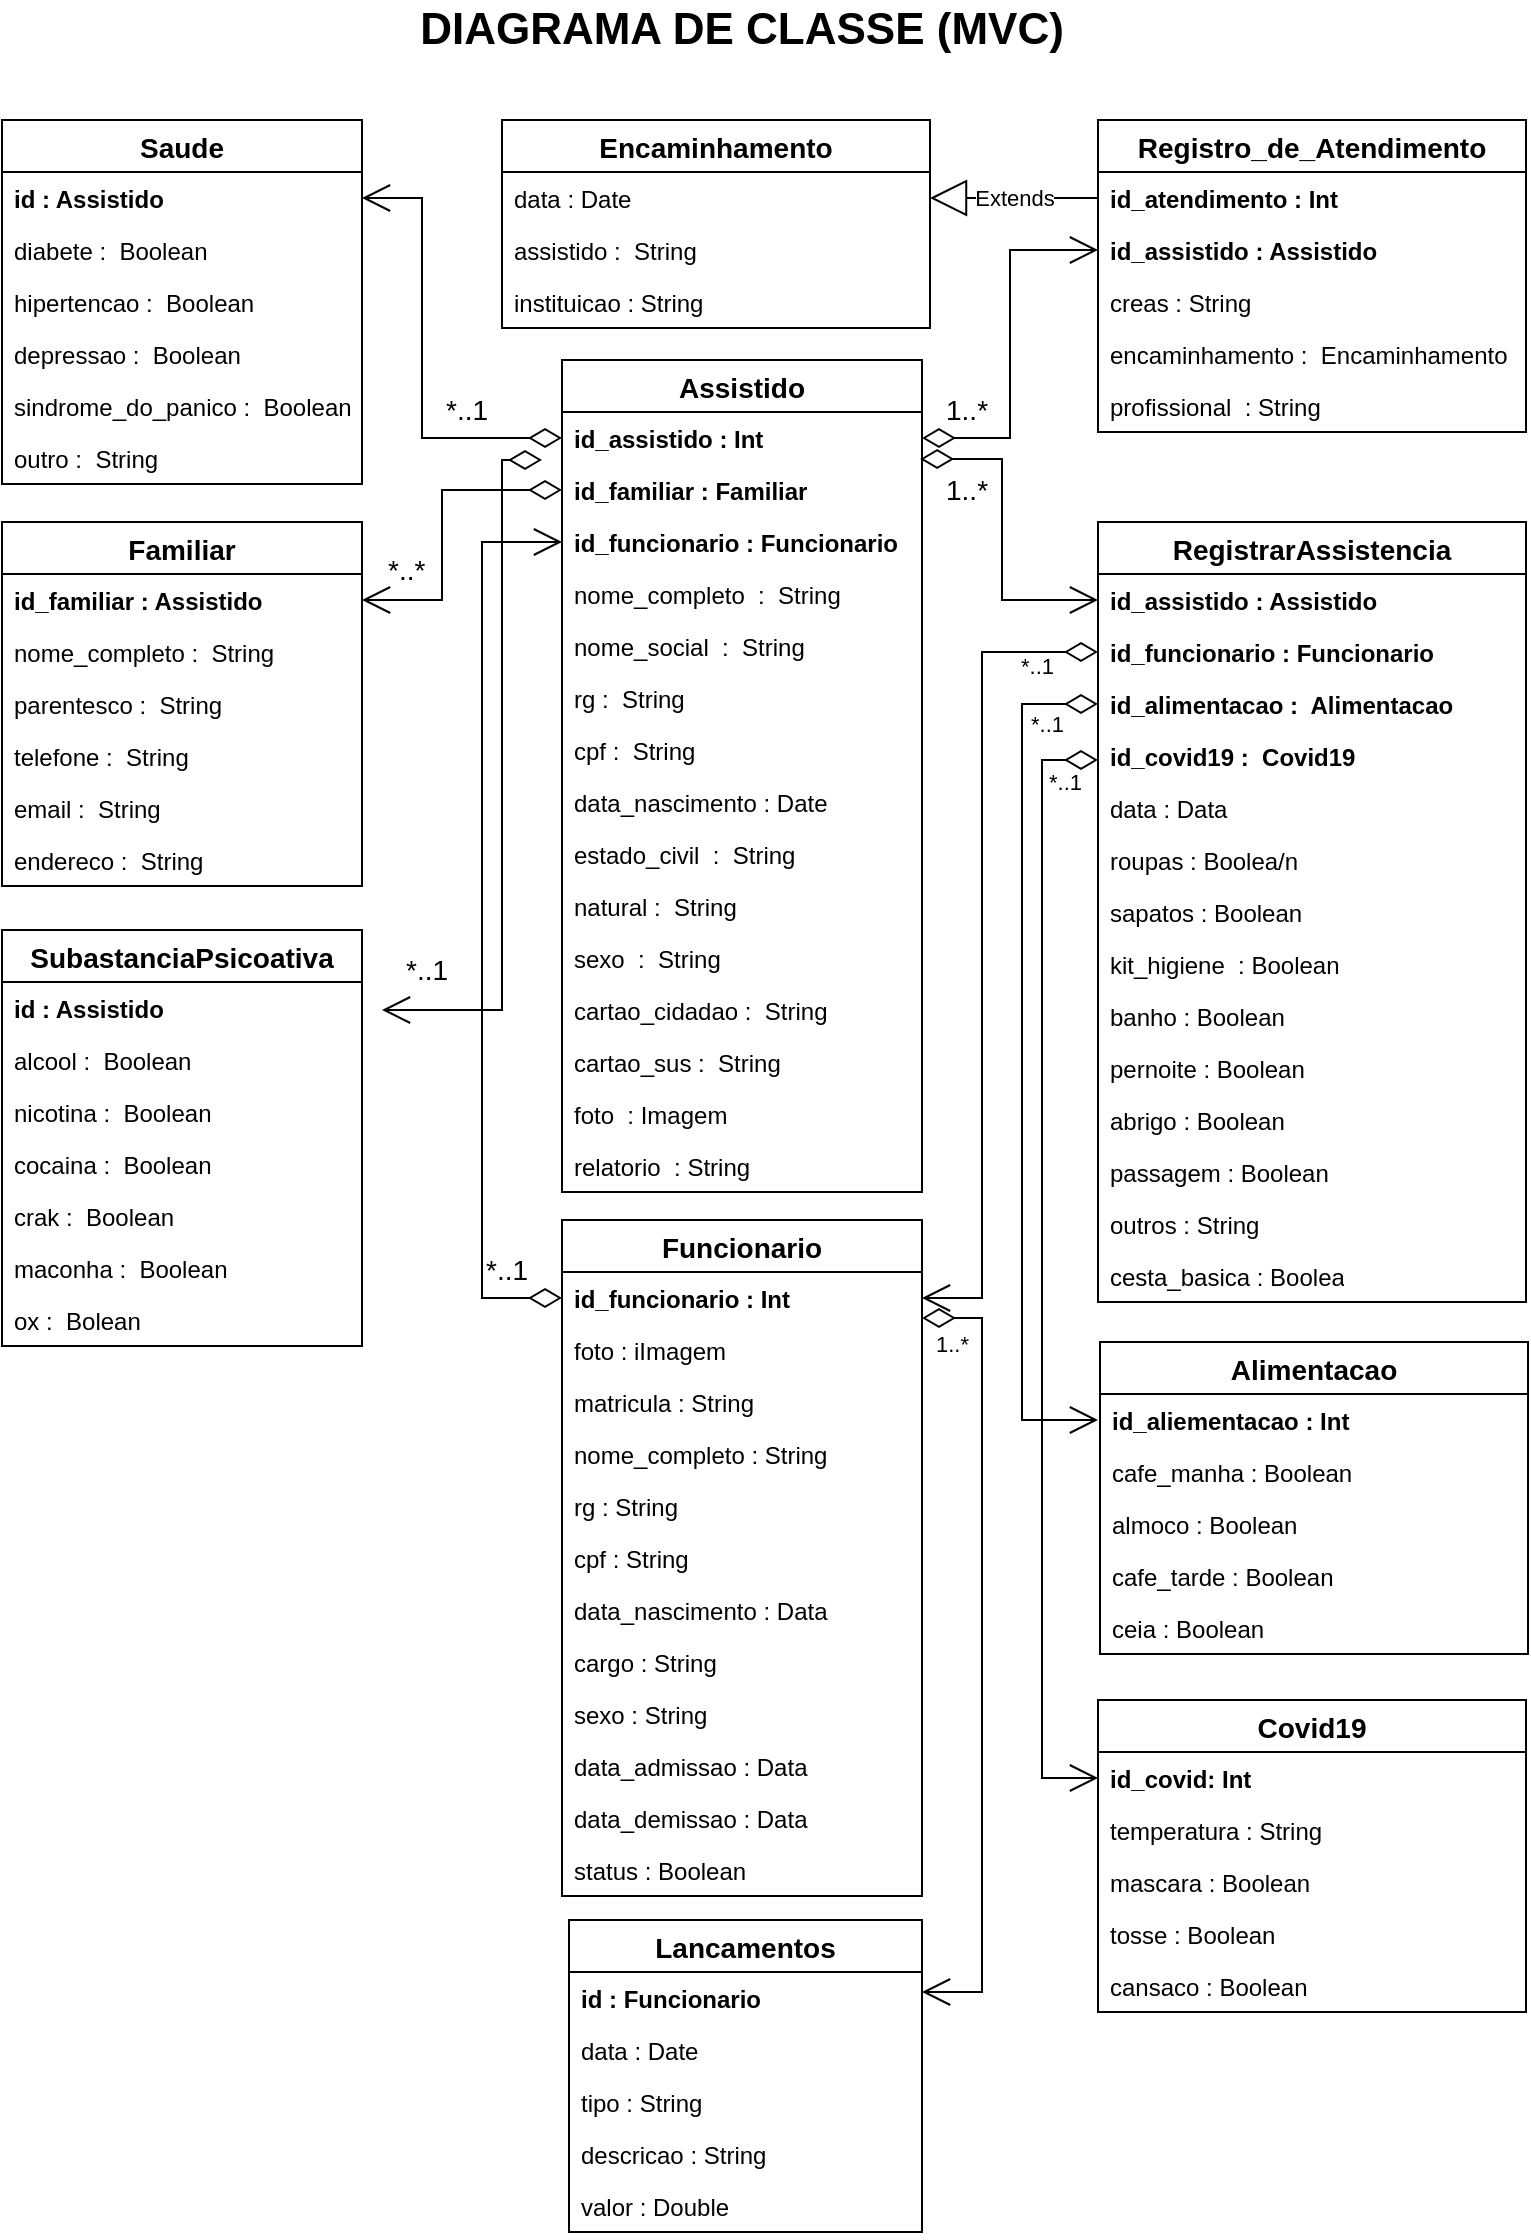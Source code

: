 <mxfile version="16.6.1" type="device"><diagram id="DIcreP77jRd5y2F-mTkE" name="Page-1"><mxGraphModel dx="1422" dy="762" grid="1" gridSize="10" guides="1" tooltips="1" connect="1" arrows="1" fold="1" page="1" pageScale="1" pageWidth="827" pageHeight="1169" math="0" shadow="0"><root><mxCell id="0"/><mxCell id="1" parent="0"/><mxCell id="eaZsyKEzgqbfOsxYwFfG-1" value="Assistido" style="swimlane;fontStyle=1;childLayout=stackLayout;horizontal=1;startSize=26;fillColor=none;horizontalStack=0;resizeParent=1;resizeParentMax=0;resizeLast=0;collapsible=1;marginBottom=0;fontSize=14;" vertex="1" parent="1"><mxGeometry x="320" y="200" width="180" height="416" as="geometry"/></mxCell><mxCell id="eaZsyKEzgqbfOsxYwFfG-2" value="id_assistido : Int" style="text;strokeColor=none;fillColor=none;align=left;verticalAlign=top;spacingLeft=4;spacingRight=4;overflow=hidden;rotatable=0;points=[[0,0.5],[1,0.5]];portConstraint=eastwest;fontStyle=1" vertex="1" parent="eaZsyKEzgqbfOsxYwFfG-1"><mxGeometry y="26" width="180" height="26" as="geometry"/></mxCell><mxCell id="eaZsyKEzgqbfOsxYwFfG-3" value="id_familiar : Familiar" style="text;strokeColor=none;fillColor=none;align=left;verticalAlign=top;spacingLeft=4;spacingRight=4;overflow=hidden;rotatable=0;points=[[0,0.5],[1,0.5]];portConstraint=eastwest;fontStyle=1" vertex="1" parent="eaZsyKEzgqbfOsxYwFfG-1"><mxGeometry y="52" width="180" height="26" as="geometry"/></mxCell><mxCell id="eaZsyKEzgqbfOsxYwFfG-4" value="id_funcionario : Funcionario" style="text;strokeColor=none;fillColor=none;align=left;verticalAlign=top;spacingLeft=4;spacingRight=4;overflow=hidden;rotatable=0;points=[[0,0.5],[1,0.5]];portConstraint=eastwest;fontStyle=1" vertex="1" parent="eaZsyKEzgqbfOsxYwFfG-1"><mxGeometry y="78" width="180" height="26" as="geometry"/></mxCell><mxCell id="eaZsyKEzgqbfOsxYwFfG-5" value="nome_completo  :  String" style="text;strokeColor=none;fillColor=none;align=left;verticalAlign=top;spacingLeft=4;spacingRight=4;overflow=hidden;rotatable=0;points=[[0,0.5],[1,0.5]];portConstraint=eastwest;" vertex="1" parent="eaZsyKEzgqbfOsxYwFfG-1"><mxGeometry y="104" width="180" height="26" as="geometry"/></mxCell><mxCell id="eaZsyKEzgqbfOsxYwFfG-6" value="nome_social  :  String" style="text;strokeColor=none;fillColor=none;align=left;verticalAlign=top;spacingLeft=4;spacingRight=4;overflow=hidden;rotatable=0;points=[[0,0.5],[1,0.5]];portConstraint=eastwest;" vertex="1" parent="eaZsyKEzgqbfOsxYwFfG-1"><mxGeometry y="130" width="180" height="26" as="geometry"/></mxCell><mxCell id="eaZsyKEzgqbfOsxYwFfG-7" value="rg :  String    " style="text;strokeColor=none;fillColor=none;align=left;verticalAlign=top;spacingLeft=4;spacingRight=4;overflow=hidden;rotatable=0;points=[[0,0.5],[1,0.5]];portConstraint=eastwest;" vertex="1" parent="eaZsyKEzgqbfOsxYwFfG-1"><mxGeometry y="156" width="180" height="26" as="geometry"/></mxCell><mxCell id="eaZsyKEzgqbfOsxYwFfG-8" value="cpf :  String" style="text;strokeColor=none;fillColor=none;align=left;verticalAlign=top;spacingLeft=4;spacingRight=4;overflow=hidden;rotatable=0;points=[[0,0.5],[1,0.5]];portConstraint=eastwest;" vertex="1" parent="eaZsyKEzgqbfOsxYwFfG-1"><mxGeometry y="182" width="180" height="26" as="geometry"/></mxCell><mxCell id="eaZsyKEzgqbfOsxYwFfG-9" value="data_nascimento : Date" style="text;strokeColor=none;fillColor=none;align=left;verticalAlign=top;spacingLeft=4;spacingRight=4;overflow=hidden;rotatable=0;points=[[0,0.5],[1,0.5]];portConstraint=eastwest;" vertex="1" parent="eaZsyKEzgqbfOsxYwFfG-1"><mxGeometry y="208" width="180" height="26" as="geometry"/></mxCell><mxCell id="eaZsyKEzgqbfOsxYwFfG-10" value="estado_civil  :  String" style="text;strokeColor=none;fillColor=none;align=left;verticalAlign=top;spacingLeft=4;spacingRight=4;overflow=hidden;rotatable=0;points=[[0,0.5],[1,0.5]];portConstraint=eastwest;whiteSpace=wrap;" vertex="1" parent="eaZsyKEzgqbfOsxYwFfG-1"><mxGeometry y="234" width="180" height="26" as="geometry"/></mxCell><mxCell id="eaZsyKEzgqbfOsxYwFfG-11" value="natural :  String" style="text;strokeColor=none;fillColor=none;align=left;verticalAlign=top;spacingLeft=4;spacingRight=4;overflow=hidden;rotatable=0;points=[[0,0.5],[1,0.5]];portConstraint=eastwest;whiteSpace=wrap;" vertex="1" parent="eaZsyKEzgqbfOsxYwFfG-1"><mxGeometry y="260" width="180" height="26" as="geometry"/></mxCell><mxCell id="eaZsyKEzgqbfOsxYwFfG-12" value="sexo  :  String" style="text;strokeColor=none;fillColor=none;align=left;verticalAlign=top;spacingLeft=4;spacingRight=4;overflow=hidden;rotatable=0;points=[[0,0.5],[1,0.5]];portConstraint=eastwest;whiteSpace=wrap;" vertex="1" parent="eaZsyKEzgqbfOsxYwFfG-1"><mxGeometry y="286" width="180" height="26" as="geometry"/></mxCell><mxCell id="eaZsyKEzgqbfOsxYwFfG-13" value="cartao_cidadao :  String" style="text;strokeColor=none;fillColor=none;align=left;verticalAlign=top;spacingLeft=4;spacingRight=4;overflow=hidden;rotatable=0;points=[[0,0.5],[1,0.5]];portConstraint=eastwest;whiteSpace=wrap;" vertex="1" parent="eaZsyKEzgqbfOsxYwFfG-1"><mxGeometry y="312" width="180" height="26" as="geometry"/></mxCell><mxCell id="eaZsyKEzgqbfOsxYwFfG-14" value="cartao_sus :  String" style="text;strokeColor=none;fillColor=none;align=left;verticalAlign=top;spacingLeft=4;spacingRight=4;overflow=hidden;rotatable=0;points=[[0,0.5],[1,0.5]];portConstraint=eastwest;whiteSpace=wrap;" vertex="1" parent="eaZsyKEzgqbfOsxYwFfG-1"><mxGeometry y="338" width="180" height="26" as="geometry"/></mxCell><mxCell id="eaZsyKEzgqbfOsxYwFfG-15" value="" style="endArrow=open;html=1;endSize=12;startArrow=diamondThin;startSize=14;startFill=0;edgeStyle=orthogonalEdgeStyle;rounded=0;fontSize=14;" edge="1" parent="eaZsyKEzgqbfOsxYwFfG-1"><mxGeometry relative="1" as="geometry"><mxPoint x="-10" y="50" as="sourcePoint"/><mxPoint x="-90" y="325" as="targetPoint"/><Array as="points"><mxPoint x="-30" y="325"/></Array></mxGeometry></mxCell><mxCell id="eaZsyKEzgqbfOsxYwFfG-16" value="*..*" style="edgeLabel;resizable=0;html=1;align=left;verticalAlign=top;fontSize=14;" connectable="0" vertex="1" parent="eaZsyKEzgqbfOsxYwFfG-15"><mxGeometry x="-1" relative="1" as="geometry"><mxPoint x="-79" y="40" as="offset"/></mxGeometry></mxCell><mxCell id="eaZsyKEzgqbfOsxYwFfG-17" value="1..*" style="edgeLabel;resizable=0;html=1;align=left;verticalAlign=top;fontSize=14;" connectable="0" vertex="1" parent="eaZsyKEzgqbfOsxYwFfG-15"><mxGeometry x="-1" relative="1" as="geometry"><mxPoint x="200" as="offset"/></mxGeometry></mxCell><mxCell id="eaZsyKEzgqbfOsxYwFfG-18" value="foto  : Imagem" style="text;strokeColor=none;fillColor=none;align=left;verticalAlign=top;spacingLeft=4;spacingRight=4;overflow=hidden;rotatable=0;points=[[0,0.5],[1,0.5]];portConstraint=eastwest;whiteSpace=wrap;" vertex="1" parent="eaZsyKEzgqbfOsxYwFfG-1"><mxGeometry y="364" width="180" height="26" as="geometry"/></mxCell><mxCell id="eaZsyKEzgqbfOsxYwFfG-19" value="relatorio  : String" style="text;strokeColor=none;fillColor=none;align=left;verticalAlign=top;spacingLeft=4;spacingRight=4;overflow=hidden;rotatable=0;points=[[0,0.5],[1,0.5]];portConstraint=eastwest;whiteSpace=wrap;" vertex="1" parent="eaZsyKEzgqbfOsxYwFfG-1"><mxGeometry y="390" width="180" height="26" as="geometry"/></mxCell><mxCell id="eaZsyKEzgqbfOsxYwFfG-20" value="Familiar" style="swimlane;fontStyle=1;childLayout=stackLayout;horizontal=1;startSize=26;fillColor=none;horizontalStack=0;resizeParent=1;resizeParentMax=0;resizeLast=0;collapsible=1;marginBottom=0;fontSize=14;" vertex="1" parent="1"><mxGeometry x="40" y="281" width="180" height="182" as="geometry"/></mxCell><mxCell id="eaZsyKEzgqbfOsxYwFfG-21" value="id_familiar : Assistido" style="text;strokeColor=none;fillColor=none;align=left;verticalAlign=top;spacingLeft=4;spacingRight=4;overflow=hidden;rotatable=0;points=[[0,0.5],[1,0.5]];portConstraint=eastwest;fontStyle=1" vertex="1" parent="eaZsyKEzgqbfOsxYwFfG-20"><mxGeometry y="26" width="180" height="26" as="geometry"/></mxCell><mxCell id="eaZsyKEzgqbfOsxYwFfG-22" value="nome_completo :  String" style="text;strokeColor=none;fillColor=none;align=left;verticalAlign=top;spacingLeft=4;spacingRight=4;overflow=hidden;rotatable=0;points=[[0,0.5],[1,0.5]];portConstraint=eastwest;" vertex="1" parent="eaZsyKEzgqbfOsxYwFfG-20"><mxGeometry y="52" width="180" height="26" as="geometry"/></mxCell><mxCell id="eaZsyKEzgqbfOsxYwFfG-23" value="parentesco :  String" style="text;strokeColor=none;fillColor=none;align=left;verticalAlign=top;spacingLeft=4;spacingRight=4;overflow=hidden;rotatable=0;points=[[0,0.5],[1,0.5]];portConstraint=eastwest;" vertex="1" parent="eaZsyKEzgqbfOsxYwFfG-20"><mxGeometry y="78" width="180" height="26" as="geometry"/></mxCell><mxCell id="eaZsyKEzgqbfOsxYwFfG-24" value="telefone :  String" style="text;strokeColor=none;fillColor=none;align=left;verticalAlign=top;spacingLeft=4;spacingRight=4;overflow=hidden;rotatable=0;points=[[0,0.5],[1,0.5]];portConstraint=eastwest;" vertex="1" parent="eaZsyKEzgqbfOsxYwFfG-20"><mxGeometry y="104" width="180" height="26" as="geometry"/></mxCell><mxCell id="eaZsyKEzgqbfOsxYwFfG-25" value="email :  String" style="text;strokeColor=none;fillColor=none;align=left;verticalAlign=top;spacingLeft=4;spacingRight=4;overflow=hidden;rotatable=0;points=[[0,0.5],[1,0.5]];portConstraint=eastwest;" vertex="1" parent="eaZsyKEzgqbfOsxYwFfG-20"><mxGeometry y="130" width="180" height="26" as="geometry"/></mxCell><mxCell id="eaZsyKEzgqbfOsxYwFfG-26" value="endereco :  String" style="text;strokeColor=none;fillColor=none;align=left;verticalAlign=top;spacingLeft=4;spacingRight=4;overflow=hidden;rotatable=0;points=[[0,0.5],[1,0.5]];portConstraint=eastwest;" vertex="1" parent="eaZsyKEzgqbfOsxYwFfG-20"><mxGeometry y="156" width="180" height="26" as="geometry"/></mxCell><mxCell id="eaZsyKEzgqbfOsxYwFfG-27" value="Funcionario" style="swimlane;fontStyle=1;childLayout=stackLayout;horizontal=1;startSize=26;fillColor=none;horizontalStack=0;resizeParent=1;resizeParentMax=0;resizeLast=0;collapsible=1;marginBottom=0;fontSize=14;" vertex="1" parent="1"><mxGeometry x="320" y="630" width="180" height="338" as="geometry"/></mxCell><mxCell id="eaZsyKEzgqbfOsxYwFfG-28" value="id_funcionario : Int" style="text;strokeColor=none;fillColor=none;align=left;verticalAlign=top;spacingLeft=4;spacingRight=4;overflow=hidden;rotatable=0;points=[[0,0.5],[1,0.5]];portConstraint=eastwest;fontStyle=1" vertex="1" parent="eaZsyKEzgqbfOsxYwFfG-27"><mxGeometry y="26" width="180" height="26" as="geometry"/></mxCell><mxCell id="eaZsyKEzgqbfOsxYwFfG-29" value="foto : iImagem" style="text;strokeColor=none;fillColor=none;align=left;verticalAlign=top;spacingLeft=4;spacingRight=4;overflow=hidden;rotatable=0;points=[[0,0.5],[1,0.5]];portConstraint=eastwest;" vertex="1" parent="eaZsyKEzgqbfOsxYwFfG-27"><mxGeometry y="52" width="180" height="26" as="geometry"/></mxCell><mxCell id="eaZsyKEzgqbfOsxYwFfG-30" value="matricula : String" style="text;strokeColor=none;fillColor=none;align=left;verticalAlign=top;spacingLeft=4;spacingRight=4;overflow=hidden;rotatable=0;points=[[0,0.5],[1,0.5]];portConstraint=eastwest;" vertex="1" parent="eaZsyKEzgqbfOsxYwFfG-27"><mxGeometry y="78" width="180" height="26" as="geometry"/></mxCell><mxCell id="eaZsyKEzgqbfOsxYwFfG-31" value="nome_completo : String" style="text;strokeColor=none;fillColor=none;align=left;verticalAlign=top;spacingLeft=4;spacingRight=4;overflow=hidden;rotatable=0;points=[[0,0.5],[1,0.5]];portConstraint=eastwest;" vertex="1" parent="eaZsyKEzgqbfOsxYwFfG-27"><mxGeometry y="104" width="180" height="26" as="geometry"/></mxCell><mxCell id="eaZsyKEzgqbfOsxYwFfG-32" value="rg : String" style="text;strokeColor=none;fillColor=none;align=left;verticalAlign=top;spacingLeft=4;spacingRight=4;overflow=hidden;rotatable=0;points=[[0,0.5],[1,0.5]];portConstraint=eastwest;" vertex="1" parent="eaZsyKEzgqbfOsxYwFfG-27"><mxGeometry y="130" width="180" height="26" as="geometry"/></mxCell><mxCell id="eaZsyKEzgqbfOsxYwFfG-33" value="cpf : String" style="text;strokeColor=none;fillColor=none;align=left;verticalAlign=top;spacingLeft=4;spacingRight=4;overflow=hidden;rotatable=0;points=[[0,0.5],[1,0.5]];portConstraint=eastwest;" vertex="1" parent="eaZsyKEzgqbfOsxYwFfG-27"><mxGeometry y="156" width="180" height="26" as="geometry"/></mxCell><mxCell id="eaZsyKEzgqbfOsxYwFfG-34" value="data_nascimento : Data" style="text;strokeColor=none;fillColor=none;align=left;verticalAlign=top;spacingLeft=4;spacingRight=4;overflow=hidden;rotatable=0;points=[[0,0.5],[1,0.5]];portConstraint=eastwest;" vertex="1" parent="eaZsyKEzgqbfOsxYwFfG-27"><mxGeometry y="182" width="180" height="26" as="geometry"/></mxCell><mxCell id="eaZsyKEzgqbfOsxYwFfG-35" value="cargo : String" style="text;strokeColor=none;fillColor=none;align=left;verticalAlign=top;spacingLeft=4;spacingRight=4;overflow=hidden;rotatable=0;points=[[0,0.5],[1,0.5]];portConstraint=eastwest;" vertex="1" parent="eaZsyKEzgqbfOsxYwFfG-27"><mxGeometry y="208" width="180" height="26" as="geometry"/></mxCell><mxCell id="eaZsyKEzgqbfOsxYwFfG-36" value="sexo : String" style="text;strokeColor=none;fillColor=none;align=left;verticalAlign=top;spacingLeft=4;spacingRight=4;overflow=hidden;rotatable=0;points=[[0,0.5],[1,0.5]];portConstraint=eastwest;" vertex="1" parent="eaZsyKEzgqbfOsxYwFfG-27"><mxGeometry y="234" width="180" height="26" as="geometry"/></mxCell><mxCell id="eaZsyKEzgqbfOsxYwFfG-37" value="data_admissao : Data" style="text;strokeColor=none;fillColor=none;align=left;verticalAlign=top;spacingLeft=4;spacingRight=4;overflow=hidden;rotatable=0;points=[[0,0.5],[1,0.5]];portConstraint=eastwest;" vertex="1" parent="eaZsyKEzgqbfOsxYwFfG-27"><mxGeometry y="260" width="180" height="26" as="geometry"/></mxCell><mxCell id="eaZsyKEzgqbfOsxYwFfG-38" value="data_demissao : Data" style="text;strokeColor=none;fillColor=none;align=left;verticalAlign=top;spacingLeft=4;spacingRight=4;overflow=hidden;rotatable=0;points=[[0,0.5],[1,0.5]];portConstraint=eastwest;" vertex="1" parent="eaZsyKEzgqbfOsxYwFfG-27"><mxGeometry y="286" width="180" height="26" as="geometry"/></mxCell><mxCell id="eaZsyKEzgqbfOsxYwFfG-39" value="status : Boolean" style="text;strokeColor=none;fillColor=none;align=left;verticalAlign=top;spacingLeft=4;spacingRight=4;overflow=hidden;rotatable=0;points=[[0,0.5],[1,0.5]];portConstraint=eastwest;" vertex="1" parent="eaZsyKEzgqbfOsxYwFfG-27"><mxGeometry y="312" width="180" height="26" as="geometry"/></mxCell><mxCell id="eaZsyKEzgqbfOsxYwFfG-40" value="RegistrarAssistencia" style="swimlane;fontStyle=1;childLayout=stackLayout;horizontal=1;startSize=26;fillColor=none;horizontalStack=0;resizeParent=1;resizeParentMax=0;resizeLast=0;collapsible=1;marginBottom=0;fontSize=14;" vertex="1" parent="1"><mxGeometry x="588" y="281" width="214" height="390" as="geometry"/></mxCell><mxCell id="eaZsyKEzgqbfOsxYwFfG-41" value="id_assistido : Assistido" style="text;strokeColor=none;fillColor=none;align=left;verticalAlign=top;spacingLeft=4;spacingRight=4;overflow=hidden;rotatable=0;points=[[0,0.5],[1,0.5]];portConstraint=eastwest;fontStyle=1" vertex="1" parent="eaZsyKEzgqbfOsxYwFfG-40"><mxGeometry y="26" width="214" height="26" as="geometry"/></mxCell><mxCell id="eaZsyKEzgqbfOsxYwFfG-42" value="id_funcionario : Funcionario" style="text;strokeColor=none;fillColor=none;align=left;verticalAlign=top;spacingLeft=4;spacingRight=4;overflow=hidden;rotatable=0;points=[[0,0.5],[1,0.5]];portConstraint=eastwest;fontStyle=1" vertex="1" parent="eaZsyKEzgqbfOsxYwFfG-40"><mxGeometry y="52" width="214" height="26" as="geometry"/></mxCell><mxCell id="eaZsyKEzgqbfOsxYwFfG-43" value="id_alimentacao :  Alimentacao" style="text;strokeColor=none;fillColor=none;align=left;verticalAlign=top;spacingLeft=4;spacingRight=4;overflow=hidden;rotatable=0;points=[[0,0.5],[1,0.5]];portConstraint=eastwest;fontStyle=1" vertex="1" parent="eaZsyKEzgqbfOsxYwFfG-40"><mxGeometry y="78" width="214" height="26" as="geometry"/></mxCell><mxCell id="eaZsyKEzgqbfOsxYwFfG-44" value="id_covid19 :  Covid19" style="text;strokeColor=none;fillColor=none;align=left;verticalAlign=top;spacingLeft=4;spacingRight=4;overflow=hidden;rotatable=0;points=[[0,0.5],[1,0.5]];portConstraint=eastwest;fontStyle=1" vertex="1" parent="eaZsyKEzgqbfOsxYwFfG-40"><mxGeometry y="104" width="214" height="26" as="geometry"/></mxCell><mxCell id="eaZsyKEzgqbfOsxYwFfG-45" value="data : Data" style="text;strokeColor=none;fillColor=none;align=left;verticalAlign=top;spacingLeft=4;spacingRight=4;overflow=hidden;rotatable=0;points=[[0,0.5],[1,0.5]];portConstraint=eastwest;" vertex="1" parent="eaZsyKEzgqbfOsxYwFfG-40"><mxGeometry y="130" width="214" height="26" as="geometry"/></mxCell><mxCell id="eaZsyKEzgqbfOsxYwFfG-46" value="roupas : Boolea/n" style="text;strokeColor=none;fillColor=none;align=left;verticalAlign=top;spacingLeft=4;spacingRight=4;overflow=hidden;rotatable=0;points=[[0,0.5],[1,0.5]];portConstraint=eastwest;whiteSpace=wrap;" vertex="1" parent="eaZsyKEzgqbfOsxYwFfG-40"><mxGeometry y="156" width="214" height="26" as="geometry"/></mxCell><mxCell id="eaZsyKEzgqbfOsxYwFfG-47" value="sapatos : Boolean" style="text;strokeColor=none;fillColor=none;align=left;verticalAlign=top;spacingLeft=4;spacingRight=4;overflow=hidden;rotatable=0;points=[[0,0.5],[1,0.5]];portConstraint=eastwest;whiteSpace=wrap;" vertex="1" parent="eaZsyKEzgqbfOsxYwFfG-40"><mxGeometry y="182" width="214" height="26" as="geometry"/></mxCell><mxCell id="eaZsyKEzgqbfOsxYwFfG-48" value="kit_higiene  : Boolean" style="text;strokeColor=none;fillColor=none;align=left;verticalAlign=top;spacingLeft=4;spacingRight=4;overflow=hidden;rotatable=0;points=[[0,0.5],[1,0.5]];portConstraint=eastwest;" vertex="1" parent="eaZsyKEzgqbfOsxYwFfG-40"><mxGeometry y="208" width="214" height="26" as="geometry"/></mxCell><mxCell id="eaZsyKEzgqbfOsxYwFfG-49" value="banho : Boolean" style="text;strokeColor=none;fillColor=none;align=left;verticalAlign=top;spacingLeft=4;spacingRight=4;overflow=hidden;rotatable=0;points=[[0,0.5],[1,0.5]];portConstraint=eastwest;" vertex="1" parent="eaZsyKEzgqbfOsxYwFfG-40"><mxGeometry y="234" width="214" height="26" as="geometry"/></mxCell><mxCell id="eaZsyKEzgqbfOsxYwFfG-50" value="pernoite : Boolean" style="text;strokeColor=none;fillColor=none;align=left;verticalAlign=top;spacingLeft=4;spacingRight=4;overflow=hidden;rotatable=0;points=[[0,0.5],[1,0.5]];portConstraint=eastwest;whiteSpace=wrap;" vertex="1" parent="eaZsyKEzgqbfOsxYwFfG-40"><mxGeometry y="260" width="214" height="26" as="geometry"/></mxCell><mxCell id="eaZsyKEzgqbfOsxYwFfG-51" value="abrigo : Boolean" style="text;strokeColor=none;fillColor=none;align=left;verticalAlign=top;spacingLeft=4;spacingRight=4;overflow=hidden;rotatable=0;points=[[0,0.5],[1,0.5]];portConstraint=eastwest;whiteSpace=wrap;" vertex="1" parent="eaZsyKEzgqbfOsxYwFfG-40"><mxGeometry y="286" width="214" height="26" as="geometry"/></mxCell><mxCell id="eaZsyKEzgqbfOsxYwFfG-52" value="passagem : Boolean" style="text;strokeColor=none;fillColor=none;align=left;verticalAlign=top;spacingLeft=4;spacingRight=4;overflow=hidden;rotatable=0;points=[[0,0.5],[1,0.5]];portConstraint=eastwest;whiteSpace=wrap;" vertex="1" parent="eaZsyKEzgqbfOsxYwFfG-40"><mxGeometry y="312" width="214" height="26" as="geometry"/></mxCell><mxCell id="eaZsyKEzgqbfOsxYwFfG-53" value="outros : String" style="text;strokeColor=none;fillColor=none;align=left;verticalAlign=top;spacingLeft=4;spacingRight=4;overflow=hidden;rotatable=0;points=[[0,0.5],[1,0.5]];portConstraint=eastwest;whiteSpace=wrap;" vertex="1" parent="eaZsyKEzgqbfOsxYwFfG-40"><mxGeometry y="338" width="214" height="26" as="geometry"/></mxCell><mxCell id="eaZsyKEzgqbfOsxYwFfG-54" value="cesta_basica : Boolea" style="text;strokeColor=none;fillColor=none;align=left;verticalAlign=top;spacingLeft=4;spacingRight=4;overflow=hidden;rotatable=0;points=[[0,0.5],[1,0.5]];portConstraint=eastwest;whiteSpace=wrap;" vertex="1" parent="eaZsyKEzgqbfOsxYwFfG-40"><mxGeometry y="364" width="214" height="26" as="geometry"/></mxCell><mxCell id="eaZsyKEzgqbfOsxYwFfG-55" value="SubastanciaPsicoativa" style="swimlane;fontStyle=1;childLayout=stackLayout;horizontal=1;startSize=26;fillColor=none;horizontalStack=0;resizeParent=1;resizeParentMax=0;resizeLast=0;collapsible=1;marginBottom=0;fontSize=14;" vertex="1" parent="1"><mxGeometry x="40" y="485" width="180" height="208" as="geometry"/></mxCell><mxCell id="eaZsyKEzgqbfOsxYwFfG-56" value="id : Assistido" style="text;strokeColor=none;fillColor=none;align=left;verticalAlign=top;spacingLeft=4;spacingRight=4;overflow=hidden;rotatable=0;points=[[0,0.5],[1,0.5]];portConstraint=eastwest;fontStyle=1" vertex="1" parent="eaZsyKEzgqbfOsxYwFfG-55"><mxGeometry y="26" width="180" height="26" as="geometry"/></mxCell><mxCell id="eaZsyKEzgqbfOsxYwFfG-57" value="alcool :  Boolean" style="text;strokeColor=none;fillColor=none;align=left;verticalAlign=top;spacingLeft=4;spacingRight=4;overflow=hidden;rotatable=0;points=[[0,0.5],[1,0.5]];portConstraint=eastwest;" vertex="1" parent="eaZsyKEzgqbfOsxYwFfG-55"><mxGeometry y="52" width="180" height="26" as="geometry"/></mxCell><mxCell id="eaZsyKEzgqbfOsxYwFfG-58" value="nicotina :  Boolean" style="text;strokeColor=none;fillColor=none;align=left;verticalAlign=top;spacingLeft=4;spacingRight=4;overflow=hidden;rotatable=0;points=[[0,0.5],[1,0.5]];portConstraint=eastwest;" vertex="1" parent="eaZsyKEzgqbfOsxYwFfG-55"><mxGeometry y="78" width="180" height="26" as="geometry"/></mxCell><mxCell id="eaZsyKEzgqbfOsxYwFfG-59" value="cocaina :  Boolean" style="text;strokeColor=none;fillColor=none;align=left;verticalAlign=top;spacingLeft=4;spacingRight=4;overflow=hidden;rotatable=0;points=[[0,0.5],[1,0.5]];portConstraint=eastwest;" vertex="1" parent="eaZsyKEzgqbfOsxYwFfG-55"><mxGeometry y="104" width="180" height="26" as="geometry"/></mxCell><mxCell id="eaZsyKEzgqbfOsxYwFfG-60" value="crak :  Boolean" style="text;strokeColor=none;fillColor=none;align=left;verticalAlign=top;spacingLeft=4;spacingRight=4;overflow=hidden;rotatable=0;points=[[0,0.5],[1,0.5]];portConstraint=eastwest;" vertex="1" parent="eaZsyKEzgqbfOsxYwFfG-55"><mxGeometry y="130" width="180" height="26" as="geometry"/></mxCell><mxCell id="eaZsyKEzgqbfOsxYwFfG-61" value="maconha :  Boolean" style="text;strokeColor=none;fillColor=none;align=left;verticalAlign=top;spacingLeft=4;spacingRight=4;overflow=hidden;rotatable=0;points=[[0,0.5],[1,0.5]];portConstraint=eastwest;whiteSpace=wrap;" vertex="1" parent="eaZsyKEzgqbfOsxYwFfG-55"><mxGeometry y="156" width="180" height="26" as="geometry"/></mxCell><mxCell id="eaZsyKEzgqbfOsxYwFfG-62" value="ox :  Bolean" style="text;strokeColor=none;fillColor=none;align=left;verticalAlign=top;spacingLeft=4;spacingRight=4;overflow=hidden;rotatable=0;points=[[0,0.5],[1,0.5]];portConstraint=eastwest;whiteSpace=wrap;" vertex="1" parent="eaZsyKEzgqbfOsxYwFfG-55"><mxGeometry y="182" width="180" height="26" as="geometry"/></mxCell><mxCell id="eaZsyKEzgqbfOsxYwFfG-63" value="Registro_de_Atendimento" style="swimlane;fontStyle=1;childLayout=stackLayout;horizontal=1;startSize=26;fillColor=none;horizontalStack=0;resizeParent=1;resizeParentMax=0;resizeLast=0;collapsible=1;marginBottom=0;fontSize=14;" vertex="1" parent="1"><mxGeometry x="588" y="80" width="214" height="156" as="geometry"/></mxCell><mxCell id="eaZsyKEzgqbfOsxYwFfG-64" value="id_atendimento : Int" style="text;strokeColor=none;fillColor=none;align=left;verticalAlign=top;spacingLeft=4;spacingRight=4;overflow=hidden;rotatable=0;points=[[0,0.5],[1,0.5]];portConstraint=eastwest;fontStyle=1" vertex="1" parent="eaZsyKEzgqbfOsxYwFfG-63"><mxGeometry y="26" width="214" height="26" as="geometry"/></mxCell><mxCell id="eaZsyKEzgqbfOsxYwFfG-65" value="id_assistido : Assistido" style="text;strokeColor=none;fillColor=none;align=left;verticalAlign=top;spacingLeft=4;spacingRight=4;overflow=hidden;rotatable=0;points=[[0,0.5],[1,0.5]];portConstraint=eastwest;fontStyle=1" vertex="1" parent="eaZsyKEzgqbfOsxYwFfG-63"><mxGeometry y="52" width="214" height="26" as="geometry"/></mxCell><mxCell id="eaZsyKEzgqbfOsxYwFfG-66" value="creas : String" style="text;strokeColor=none;fillColor=none;align=left;verticalAlign=top;spacingLeft=4;spacingRight=4;overflow=hidden;rotatable=0;points=[[0,0.5],[1,0.5]];portConstraint=eastwest;" vertex="1" parent="eaZsyKEzgqbfOsxYwFfG-63"><mxGeometry y="78" width="214" height="26" as="geometry"/></mxCell><mxCell id="eaZsyKEzgqbfOsxYwFfG-67" value="encaminhamento :  Encaminhamento" style="text;strokeColor=none;fillColor=none;align=left;verticalAlign=top;spacingLeft=4;spacingRight=4;overflow=hidden;rotatable=0;points=[[0,0.5],[1,0.5]];portConstraint=eastwest;whiteSpace=wrap;" vertex="1" parent="eaZsyKEzgqbfOsxYwFfG-63"><mxGeometry y="104" width="214" height="26" as="geometry"/></mxCell><mxCell id="eaZsyKEzgqbfOsxYwFfG-68" value="profissional  : String" style="text;strokeColor=none;fillColor=none;align=left;verticalAlign=top;spacingLeft=4;spacingRight=4;overflow=hidden;rotatable=0;points=[[0,0.5],[1,0.5]];portConstraint=eastwest;" vertex="1" parent="eaZsyKEzgqbfOsxYwFfG-63"><mxGeometry y="130" width="214" height="26" as="geometry"/></mxCell><mxCell id="eaZsyKEzgqbfOsxYwFfG-69" value="Saude" style="swimlane;fontStyle=1;childLayout=stackLayout;horizontal=1;startSize=26;fillColor=none;horizontalStack=0;resizeParent=1;resizeParentMax=0;resizeLast=0;collapsible=1;marginBottom=0;fontSize=14;" vertex="1" parent="1"><mxGeometry x="40" y="80" width="180" height="182" as="geometry"/></mxCell><mxCell id="eaZsyKEzgqbfOsxYwFfG-70" value="id : Assistido" style="text;strokeColor=none;fillColor=none;align=left;verticalAlign=top;spacingLeft=4;spacingRight=4;overflow=hidden;rotatable=0;points=[[0,0.5],[1,0.5]];portConstraint=eastwest;fontStyle=1" vertex="1" parent="eaZsyKEzgqbfOsxYwFfG-69"><mxGeometry y="26" width="180" height="26" as="geometry"/></mxCell><mxCell id="eaZsyKEzgqbfOsxYwFfG-71" value="diabete :  Boolean" style="text;strokeColor=none;fillColor=none;align=left;verticalAlign=top;spacingLeft=4;spacingRight=4;overflow=hidden;rotatable=0;points=[[0,0.5],[1,0.5]];portConstraint=eastwest;" vertex="1" parent="eaZsyKEzgqbfOsxYwFfG-69"><mxGeometry y="52" width="180" height="26" as="geometry"/></mxCell><mxCell id="eaZsyKEzgqbfOsxYwFfG-72" value="hipertencao :  Boolean" style="text;strokeColor=none;fillColor=none;align=left;verticalAlign=top;spacingLeft=4;spacingRight=4;overflow=hidden;rotatable=0;points=[[0,0.5],[1,0.5]];portConstraint=eastwest;" vertex="1" parent="eaZsyKEzgqbfOsxYwFfG-69"><mxGeometry y="78" width="180" height="26" as="geometry"/></mxCell><mxCell id="eaZsyKEzgqbfOsxYwFfG-73" value="depressao :  Boolean" style="text;strokeColor=none;fillColor=none;align=left;verticalAlign=top;spacingLeft=4;spacingRight=4;overflow=hidden;rotatable=0;points=[[0,0.5],[1,0.5]];portConstraint=eastwest;" vertex="1" parent="eaZsyKEzgqbfOsxYwFfG-69"><mxGeometry y="104" width="180" height="26" as="geometry"/></mxCell><mxCell id="eaZsyKEzgqbfOsxYwFfG-74" value="sindrome_do_panico :  Boolean" style="text;strokeColor=none;fillColor=none;align=left;verticalAlign=top;spacingLeft=4;spacingRight=4;overflow=hidden;rotatable=0;points=[[0,0.5],[1,0.5]];portConstraint=eastwest;" vertex="1" parent="eaZsyKEzgqbfOsxYwFfG-69"><mxGeometry y="130" width="180" height="26" as="geometry"/></mxCell><mxCell id="eaZsyKEzgqbfOsxYwFfG-75" value="outro :  String" style="text;strokeColor=none;fillColor=none;align=left;verticalAlign=top;spacingLeft=4;spacingRight=4;overflow=hidden;rotatable=0;points=[[0,0.5],[1,0.5]];portConstraint=eastwest;" vertex="1" parent="eaZsyKEzgqbfOsxYwFfG-69"><mxGeometry y="156" width="180" height="26" as="geometry"/></mxCell><mxCell id="eaZsyKEzgqbfOsxYwFfG-76" value="DIAGRAMA DE CLASSE (MVC)" style="text;html=1;strokeColor=none;fillColor=none;align=center;verticalAlign=middle;whiteSpace=wrap;rounded=0;fontStyle=1;horizontal=1;fontSize=22;" vertex="1" parent="1"><mxGeometry x="232" y="20" width="356" height="30" as="geometry"/></mxCell><mxCell id="eaZsyKEzgqbfOsxYwFfG-77" value="" style="endArrow=open;html=1;endSize=12;startArrow=diamondThin;startSize=14;startFill=0;edgeStyle=orthogonalEdgeStyle;rounded=0;fontSize=14;entryX=1;entryY=0.5;entryDx=0;entryDy=0;exitX=0;exitY=0.5;exitDx=0;exitDy=0;" edge="1" parent="1" source="eaZsyKEzgqbfOsxYwFfG-2" target="eaZsyKEzgqbfOsxYwFfG-70"><mxGeometry relative="1" as="geometry"><mxPoint x="460" y="110" as="sourcePoint"/><mxPoint x="380" y="120" as="targetPoint"/><Array as="points"><mxPoint x="250" y="239"/><mxPoint x="250" y="119"/></Array></mxGeometry></mxCell><mxCell id="eaZsyKEzgqbfOsxYwFfG-78" value="*..1" style="edgeLabel;resizable=0;html=1;align=left;verticalAlign=top;fontSize=14;" connectable="0" vertex="1" parent="eaZsyKEzgqbfOsxYwFfG-77"><mxGeometry x="-1" relative="1" as="geometry"><mxPoint x="-60" y="-29" as="offset"/></mxGeometry></mxCell><mxCell id="eaZsyKEzgqbfOsxYwFfG-79" value="" style="endArrow=open;html=1;endSize=12;startArrow=diamondThin;startSize=14;startFill=0;edgeStyle=orthogonalEdgeStyle;rounded=0;fontSize=14;exitX=1;exitY=0.5;exitDx=0;exitDy=0;" edge="1" parent="1" source="eaZsyKEzgqbfOsxYwFfG-2" target="eaZsyKEzgqbfOsxYwFfG-65"><mxGeometry relative="1" as="geometry"><mxPoint x="520" y="300" as="sourcePoint"/><mxPoint x="470" y="110" as="targetPoint"/></mxGeometry></mxCell><mxCell id="eaZsyKEzgqbfOsxYwFfG-80" value="1..*" style="edgeLabel;resizable=0;html=1;align=left;verticalAlign=top;fontSize=14;" connectable="0" vertex="1" parent="eaZsyKEzgqbfOsxYwFfG-79"><mxGeometry x="-1" relative="1" as="geometry"><mxPoint x="10" y="-29" as="offset"/></mxGeometry></mxCell><mxCell id="eaZsyKEzgqbfOsxYwFfG-81" value="Lancamentos" style="swimlane;fontStyle=1;childLayout=stackLayout;horizontal=1;startSize=26;fillColor=none;horizontalStack=0;resizeParent=1;resizeParentMax=0;resizeLast=0;collapsible=1;marginBottom=0;fontSize=14;" vertex="1" parent="1"><mxGeometry x="323.5" y="980" width="176.5" height="156" as="geometry"/></mxCell><mxCell id="eaZsyKEzgqbfOsxYwFfG-82" value="id : Funcionario" style="text;strokeColor=none;fillColor=none;align=left;verticalAlign=top;spacingLeft=4;spacingRight=4;overflow=hidden;rotatable=0;points=[[0,0.5],[1,0.5]];portConstraint=eastwest;fontStyle=1" vertex="1" parent="eaZsyKEzgqbfOsxYwFfG-81"><mxGeometry y="26" width="176.5" height="26" as="geometry"/></mxCell><mxCell id="eaZsyKEzgqbfOsxYwFfG-83" value="data : Date" style="text;strokeColor=none;fillColor=none;align=left;verticalAlign=top;spacingLeft=4;spacingRight=4;overflow=hidden;rotatable=0;points=[[0,0.5],[1,0.5]];portConstraint=eastwest;fontStyle=0" vertex="1" parent="eaZsyKEzgqbfOsxYwFfG-81"><mxGeometry y="52" width="176.5" height="26" as="geometry"/></mxCell><mxCell id="eaZsyKEzgqbfOsxYwFfG-84" value="tipo : String" style="text;strokeColor=none;fillColor=none;align=left;verticalAlign=top;spacingLeft=4;spacingRight=4;overflow=hidden;rotatable=0;points=[[0,0.5],[1,0.5]];portConstraint=eastwest;fontStyle=0" vertex="1" parent="eaZsyKEzgqbfOsxYwFfG-81"><mxGeometry y="78" width="176.5" height="26" as="geometry"/></mxCell><mxCell id="eaZsyKEzgqbfOsxYwFfG-85" value="descricao : String" style="text;strokeColor=none;fillColor=none;align=left;verticalAlign=top;spacingLeft=4;spacingRight=4;overflow=hidden;rotatable=0;points=[[0,0.5],[1,0.5]];portConstraint=eastwest;fontStyle=0" vertex="1" parent="eaZsyKEzgqbfOsxYwFfG-81"><mxGeometry y="104" width="176.5" height="26" as="geometry"/></mxCell><mxCell id="eaZsyKEzgqbfOsxYwFfG-86" value="valor : Double" style="text;strokeColor=none;fillColor=none;align=left;verticalAlign=top;spacingLeft=4;spacingRight=4;overflow=hidden;rotatable=0;points=[[0,0.5],[1,0.5]];portConstraint=eastwest;fontStyle=0" vertex="1" parent="eaZsyKEzgqbfOsxYwFfG-81"><mxGeometry y="130" width="176.5" height="26" as="geometry"/></mxCell><mxCell id="eaZsyKEzgqbfOsxYwFfG-87" value="" style="endArrow=open;html=1;endSize=12;startArrow=diamondThin;startSize=14;startFill=0;edgeStyle=orthogonalEdgeStyle;rounded=0;fontSize=14;exitX=0.995;exitY=0.827;exitDx=0;exitDy=0;exitPerimeter=0;entryX=0;entryY=0.5;entryDx=0;entryDy=0;" edge="1" parent="1" target="eaZsyKEzgqbfOsxYwFfG-41"><mxGeometry relative="1" as="geometry"><mxPoint x="499.1" y="249.502" as="sourcePoint"/><mxPoint x="586" y="398" as="targetPoint"/><Array as="points"><mxPoint x="540" y="250"/><mxPoint x="540" y="320"/></Array></mxGeometry></mxCell><mxCell id="eaZsyKEzgqbfOsxYwFfG-88" value="" style="endArrow=open;html=1;endSize=12;startArrow=diamondThin;startSize=14;startFill=0;edgeStyle=orthogonalEdgeStyle;rounded=0;fontSize=14;entryX=1;entryY=0.5;entryDx=0;entryDy=0;exitX=0;exitY=0.5;exitDx=0;exitDy=0;" edge="1" parent="1" source="eaZsyKEzgqbfOsxYwFfG-3" target="eaZsyKEzgqbfOsxYwFfG-21"><mxGeometry relative="1" as="geometry"><mxPoint x="290" y="140" as="sourcePoint"/><mxPoint x="380" y="316.5" as="targetPoint"/><Array as="points"><mxPoint x="260" y="265"/><mxPoint x="260" y="320"/></Array></mxGeometry></mxCell><mxCell id="eaZsyKEzgqbfOsxYwFfG-89" value="*..1" style="edgeLabel;resizable=0;html=1;align=left;verticalAlign=top;fontSize=14;" connectable="0" vertex="1" parent="eaZsyKEzgqbfOsxYwFfG-88"><mxGeometry x="-1" relative="1" as="geometry"><mxPoint x="-40" y="375" as="offset"/></mxGeometry></mxCell><mxCell id="eaZsyKEzgqbfOsxYwFfG-90" value="*..1" style="edgeLabel;resizable=0;html=1;align=left;verticalAlign=top;fontSize=14;" connectable="0" vertex="1" parent="eaZsyKEzgqbfOsxYwFfG-88"><mxGeometry x="-1" relative="1" as="geometry"><mxPoint x="-80" y="225" as="offset"/></mxGeometry></mxCell><mxCell id="eaZsyKEzgqbfOsxYwFfG-91" value="" style="endArrow=open;html=1;endSize=12;startArrow=diamondThin;startSize=14;startFill=0;edgeStyle=orthogonalEdgeStyle;rounded=0;fontSize=14;entryX=0;entryY=0.5;entryDx=0;entryDy=0;" edge="1" parent="1" source="eaZsyKEzgqbfOsxYwFfG-28" target="eaZsyKEzgqbfOsxYwFfG-4"><mxGeometry relative="1" as="geometry"><mxPoint x="280" y="680" as="sourcePoint"/><mxPoint x="520" y="400" as="targetPoint"/><Array as="points"><mxPoint x="280" y="669"/><mxPoint x="280" y="291"/></Array></mxGeometry></mxCell><mxCell id="eaZsyKEzgqbfOsxYwFfG-92" value="Alimentacao" style="swimlane;fontStyle=1;childLayout=stackLayout;horizontal=1;startSize=26;fillColor=none;horizontalStack=0;resizeParent=1;resizeParentMax=0;resizeLast=0;collapsible=1;marginBottom=0;fontSize=14;" vertex="1" parent="1"><mxGeometry x="589" y="691" width="214" height="156" as="geometry"/></mxCell><mxCell id="eaZsyKEzgqbfOsxYwFfG-93" value="id_aliementacao : Int" style="text;strokeColor=none;fillColor=none;align=left;verticalAlign=top;spacingLeft=4;spacingRight=4;overflow=hidden;rotatable=0;points=[[0,0.5],[1,0.5]];portConstraint=eastwest;fontStyle=1" vertex="1" parent="eaZsyKEzgqbfOsxYwFfG-92"><mxGeometry y="26" width="214" height="26" as="geometry"/></mxCell><mxCell id="eaZsyKEzgqbfOsxYwFfG-94" value="cafe_manha : Boolean" style="text;strokeColor=none;fillColor=none;align=left;verticalAlign=top;spacingLeft=4;spacingRight=4;overflow=hidden;rotatable=0;points=[[0,0.5],[1,0.5]];portConstraint=eastwest;" vertex="1" parent="eaZsyKEzgqbfOsxYwFfG-92"><mxGeometry y="52" width="214" height="26" as="geometry"/></mxCell><mxCell id="eaZsyKEzgqbfOsxYwFfG-95" value="almoco : Boolean" style="text;strokeColor=none;fillColor=none;align=left;verticalAlign=top;spacingLeft=4;spacingRight=4;overflow=hidden;rotatable=0;points=[[0,0.5],[1,0.5]];portConstraint=eastwest;" vertex="1" parent="eaZsyKEzgqbfOsxYwFfG-92"><mxGeometry y="78" width="214" height="26" as="geometry"/></mxCell><mxCell id="eaZsyKEzgqbfOsxYwFfG-96" value="cafe_tarde : Boolean" style="text;strokeColor=none;fillColor=none;align=left;verticalAlign=top;spacingLeft=4;spacingRight=4;overflow=hidden;rotatable=0;points=[[0,0.5],[1,0.5]];portConstraint=eastwest;" vertex="1" parent="eaZsyKEzgqbfOsxYwFfG-92"><mxGeometry y="104" width="214" height="26" as="geometry"/></mxCell><mxCell id="eaZsyKEzgqbfOsxYwFfG-97" value="ceia : Boolean" style="text;strokeColor=none;fillColor=none;align=left;verticalAlign=top;spacingLeft=4;spacingRight=4;overflow=hidden;rotatable=0;points=[[0,0.5],[1,0.5]];portConstraint=eastwest;" vertex="1" parent="eaZsyKEzgqbfOsxYwFfG-92"><mxGeometry y="130" width="214" height="26" as="geometry"/></mxCell><mxCell id="eaZsyKEzgqbfOsxYwFfG-98" value="" style="endArrow=open;html=1;endSize=12;startArrow=diamondThin;startSize=14;startFill=0;edgeStyle=orthogonalEdgeStyle;rounded=0;exitX=0;exitY=0.5;exitDx=0;exitDy=0;" edge="1" parent="1" source="eaZsyKEzgqbfOsxYwFfG-43"><mxGeometry relative="1" as="geometry"><mxPoint x="380" y="670" as="sourcePoint"/><mxPoint x="588" y="730" as="targetPoint"/><Array as="points"><mxPoint x="550" y="372"/><mxPoint x="550" y="730"/></Array></mxGeometry></mxCell><mxCell id="eaZsyKEzgqbfOsxYwFfG-99" value="*..1" style="edgeLabel;resizable=0;html=1;align=right;verticalAlign=top;" connectable="0" vertex="1" parent="eaZsyKEzgqbfOsxYwFfG-98"><mxGeometry x="1" relative="1" as="geometry"><mxPoint x="-17" y="-361" as="offset"/></mxGeometry></mxCell><mxCell id="eaZsyKEzgqbfOsxYwFfG-100" value="*..1" style="edgeLabel;resizable=0;html=1;align=right;verticalAlign=top;" connectable="0" vertex="1" parent="eaZsyKEzgqbfOsxYwFfG-98"><mxGeometry x="1" relative="1" as="geometry"><mxPoint x="-22" y="-390" as="offset"/></mxGeometry></mxCell><mxCell id="eaZsyKEzgqbfOsxYwFfG-101" value="Covid19" style="swimlane;fontStyle=1;childLayout=stackLayout;horizontal=1;startSize=26;fillColor=none;horizontalStack=0;resizeParent=1;resizeParentMax=0;resizeLast=0;collapsible=1;marginBottom=0;fontSize=14;" vertex="1" parent="1"><mxGeometry x="588" y="870" width="214" height="156" as="geometry"/></mxCell><mxCell id="eaZsyKEzgqbfOsxYwFfG-102" value="id_covid: Int" style="text;strokeColor=none;fillColor=none;align=left;verticalAlign=top;spacingLeft=4;spacingRight=4;overflow=hidden;rotatable=0;points=[[0,0.5],[1,0.5]];portConstraint=eastwest;fontStyle=1" vertex="1" parent="eaZsyKEzgqbfOsxYwFfG-101"><mxGeometry y="26" width="214" height="26" as="geometry"/></mxCell><mxCell id="eaZsyKEzgqbfOsxYwFfG-103" value="temperatura : String" style="text;strokeColor=none;fillColor=none;align=left;verticalAlign=top;spacingLeft=4;spacingRight=4;overflow=hidden;rotatable=0;points=[[0,0.5],[1,0.5]];portConstraint=eastwest;" vertex="1" parent="eaZsyKEzgqbfOsxYwFfG-101"><mxGeometry y="52" width="214" height="26" as="geometry"/></mxCell><mxCell id="eaZsyKEzgqbfOsxYwFfG-104" value="mascara : Boolean" style="text;strokeColor=none;fillColor=none;align=left;verticalAlign=top;spacingLeft=4;spacingRight=4;overflow=hidden;rotatable=0;points=[[0,0.5],[1,0.5]];portConstraint=eastwest;" vertex="1" parent="eaZsyKEzgqbfOsxYwFfG-101"><mxGeometry y="78" width="214" height="26" as="geometry"/></mxCell><mxCell id="eaZsyKEzgqbfOsxYwFfG-105" value="tosse : Boolean" style="text;strokeColor=none;fillColor=none;align=left;verticalAlign=top;spacingLeft=4;spacingRight=4;overflow=hidden;rotatable=0;points=[[0,0.5],[1,0.5]];portConstraint=eastwest;" vertex="1" parent="eaZsyKEzgqbfOsxYwFfG-101"><mxGeometry y="104" width="214" height="26" as="geometry"/></mxCell><mxCell id="eaZsyKEzgqbfOsxYwFfG-106" value="cansaco : Boolean" style="text;strokeColor=none;fillColor=none;align=left;verticalAlign=top;spacingLeft=4;spacingRight=4;overflow=hidden;rotatable=0;points=[[0,0.5],[1,0.5]];portConstraint=eastwest;" vertex="1" parent="eaZsyKEzgqbfOsxYwFfG-101"><mxGeometry y="130" width="214" height="26" as="geometry"/></mxCell><mxCell id="eaZsyKEzgqbfOsxYwFfG-107" value="" style="endArrow=open;html=1;endSize=12;startArrow=diamondThin;startSize=14;startFill=0;edgeStyle=orthogonalEdgeStyle;rounded=0;entryX=0;entryY=0.5;entryDx=0;entryDy=0;" edge="1" parent="1" source="eaZsyKEzgqbfOsxYwFfG-44" target="eaZsyKEzgqbfOsxYwFfG-102"><mxGeometry relative="1" as="geometry"><mxPoint x="587.926" y="474.996" as="sourcePoint"/><mxPoint x="588" y="914" as="targetPoint"/><Array as="points"><mxPoint x="560" y="400"/><mxPoint x="560" y="909"/></Array></mxGeometry></mxCell><mxCell id="eaZsyKEzgqbfOsxYwFfG-108" value="*..1" style="edgeLabel;resizable=0;html=1;align=right;verticalAlign=top;" connectable="0" vertex="1" parent="eaZsyKEzgqbfOsxYwFfG-107"><mxGeometry x="1" relative="1" as="geometry"><mxPoint x="-8" y="-511" as="offset"/></mxGeometry></mxCell><mxCell id="eaZsyKEzgqbfOsxYwFfG-109" value="" style="endArrow=open;html=1;endSize=12;startArrow=diamondThin;startSize=14;startFill=0;edgeStyle=orthogonalEdgeStyle;rounded=0;fontSize=14;" edge="1" parent="1" source="eaZsyKEzgqbfOsxYwFfG-42" target="eaZsyKEzgqbfOsxYwFfG-28"><mxGeometry relative="1" as="geometry"><mxPoint x="570" y="340" as="sourcePoint"/><mxPoint x="500" y="660" as="targetPoint"/><Array as="points"><mxPoint x="530" y="346"/><mxPoint x="530" y="669"/></Array></mxGeometry></mxCell><mxCell id="eaZsyKEzgqbfOsxYwFfG-110" value="Encaminhamento" style="swimlane;fontStyle=1;childLayout=stackLayout;horizontal=1;startSize=26;fillColor=none;horizontalStack=0;resizeParent=1;resizeParentMax=0;resizeLast=0;collapsible=1;marginBottom=0;fontSize=14;" vertex="1" parent="1"><mxGeometry x="290" y="80" width="214" height="104" as="geometry"/></mxCell><mxCell id="eaZsyKEzgqbfOsxYwFfG-111" value="data : Date" style="text;strokeColor=none;fillColor=none;align=left;verticalAlign=top;spacingLeft=4;spacingRight=4;overflow=hidden;rotatable=0;points=[[0,0.5],[1,0.5]];portConstraint=eastwest;" vertex="1" parent="eaZsyKEzgqbfOsxYwFfG-110"><mxGeometry y="26" width="214" height="26" as="geometry"/></mxCell><mxCell id="eaZsyKEzgqbfOsxYwFfG-112" value="assistido :  String" style="text;strokeColor=none;fillColor=none;align=left;verticalAlign=top;spacingLeft=4;spacingRight=4;overflow=hidden;rotatable=0;points=[[0,0.5],[1,0.5]];portConstraint=eastwest;whiteSpace=wrap;" vertex="1" parent="eaZsyKEzgqbfOsxYwFfG-110"><mxGeometry y="52" width="214" height="26" as="geometry"/></mxCell><mxCell id="eaZsyKEzgqbfOsxYwFfG-113" value="instituicao : String" style="text;strokeColor=none;fillColor=none;align=left;verticalAlign=top;spacingLeft=4;spacingRight=4;overflow=hidden;rotatable=0;points=[[0,0.5],[1,0.5]];portConstraint=eastwest;" vertex="1" parent="eaZsyKEzgqbfOsxYwFfG-110"><mxGeometry y="78" width="214" height="26" as="geometry"/></mxCell><mxCell id="eaZsyKEzgqbfOsxYwFfG-114" value="Extends" style="endArrow=block;endSize=16;endFill=0;html=1;rounded=0;exitX=0;exitY=0.5;exitDx=0;exitDy=0;" edge="1" parent="1" source="eaZsyKEzgqbfOsxYwFfG-64" target="eaZsyKEzgqbfOsxYwFfG-111"><mxGeometry width="160" relative="1" as="geometry"><mxPoint x="640" y="290" as="sourcePoint"/><mxPoint x="800" y="290" as="targetPoint"/></mxGeometry></mxCell><mxCell id="eaZsyKEzgqbfOsxYwFfG-115" value="" style="endArrow=open;html=1;endSize=12;startArrow=diamondThin;startSize=14;startFill=0;edgeStyle=orthogonalEdgeStyle;rounded=0;" edge="1" parent="1" target="eaZsyKEzgqbfOsxYwFfG-82"><mxGeometry relative="1" as="geometry"><mxPoint x="500" y="679" as="sourcePoint"/><mxPoint x="570" y="1060" as="targetPoint"/><Array as="points"><mxPoint x="530" y="679"/><mxPoint x="530" y="1016"/></Array></mxGeometry></mxCell><mxCell id="eaZsyKEzgqbfOsxYwFfG-116" value="1..*" style="edgeLabel;resizable=0;html=1;align=left;verticalAlign=top;" connectable="0" vertex="1" parent="eaZsyKEzgqbfOsxYwFfG-115"><mxGeometry x="-1" relative="1" as="geometry"><mxPoint x="5" as="offset"/></mxGeometry></mxCell></root></mxGraphModel></diagram></mxfile>